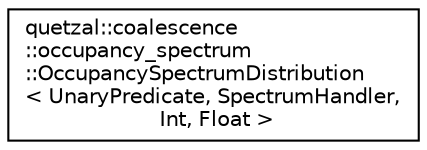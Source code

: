 digraph "Graphical Class Hierarchy"
{
 // LATEX_PDF_SIZE
  edge [fontname="Helvetica",fontsize="10",labelfontname="Helvetica",labelfontsize="10"];
  node [fontname="Helvetica",fontsize="10",shape=record];
  rankdir="LR";
  Node0 [label="quetzal::coalescence\l::occupancy_spectrum\l::OccupancySpectrumDistribution\l\< UnaryPredicate, SpectrumHandler,\l Int, Float \>",height=0.2,width=0.4,color="black", fillcolor="white", style="filled",URL="$classquetzal_1_1coalescence_1_1occupancy__spectrum_1_1_occupancy_spectrum_distribution.html",tooltip="Generates random occupancy spectrum that are distributed according to the associated probability func..."];
}
